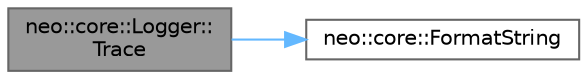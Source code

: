 digraph "neo::core::Logger::Trace"
{
 // LATEX_PDF_SIZE
  bgcolor="transparent";
  edge [fontname=Helvetica,fontsize=10,labelfontname=Helvetica,labelfontsize=10];
  node [fontname=Helvetica,fontsize=10,shape=box,height=0.2,width=0.4];
  rankdir="LR";
  Node1 [id="Node000001",label="neo::core::Logger::\lTrace",height=0.2,width=0.4,color="gray40", fillcolor="grey60", style="filled", fontcolor="black",tooltip="Log a trace message."];
  Node1 -> Node2 [id="edge1_Node000001_Node000002",color="steelblue1",style="solid",tooltip=" "];
  Node2 [id="Node000002",label="neo::core::FormatString",height=0.2,width=0.4,color="grey40", fillcolor="white", style="filled",URL="$namespaceneo_1_1core.html#aa0800d4f179fc8ea17f4d11edf57b34a",tooltip=" "];
}
